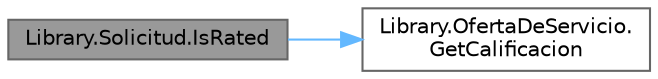 digraph "Library.Solicitud.IsRated"
{
 // INTERACTIVE_SVG=YES
 // LATEX_PDF_SIZE
  bgcolor="transparent";
  edge [fontname=Helvetica,fontsize=10,labelfontname=Helvetica,labelfontsize=10];
  node [fontname=Helvetica,fontsize=10,shape=box,height=0.2,width=0.4];
  rankdir="LR";
  Node1 [label="Library.Solicitud.IsRated",height=0.2,width=0.4,color="gray40", fillcolor="grey60", style="filled", fontcolor="black",tooltip="Método para conocer si una oferta fue calificada."];
  Node1 -> Node2 [color="steelblue1",style="solid"];
  Node2 [label="Library.OfertaDeServicio.\lGetCalificacion",height=0.2,width=0.4,color="grey40", fillcolor="white", style="filled",URL="$classLibrary_1_1OfertaDeServicio.html#a7d3b09276de28b53109097ca44c76ac8",tooltip="Método para obtener la calificación dada a la oferta tras ser finalizada."];
}
